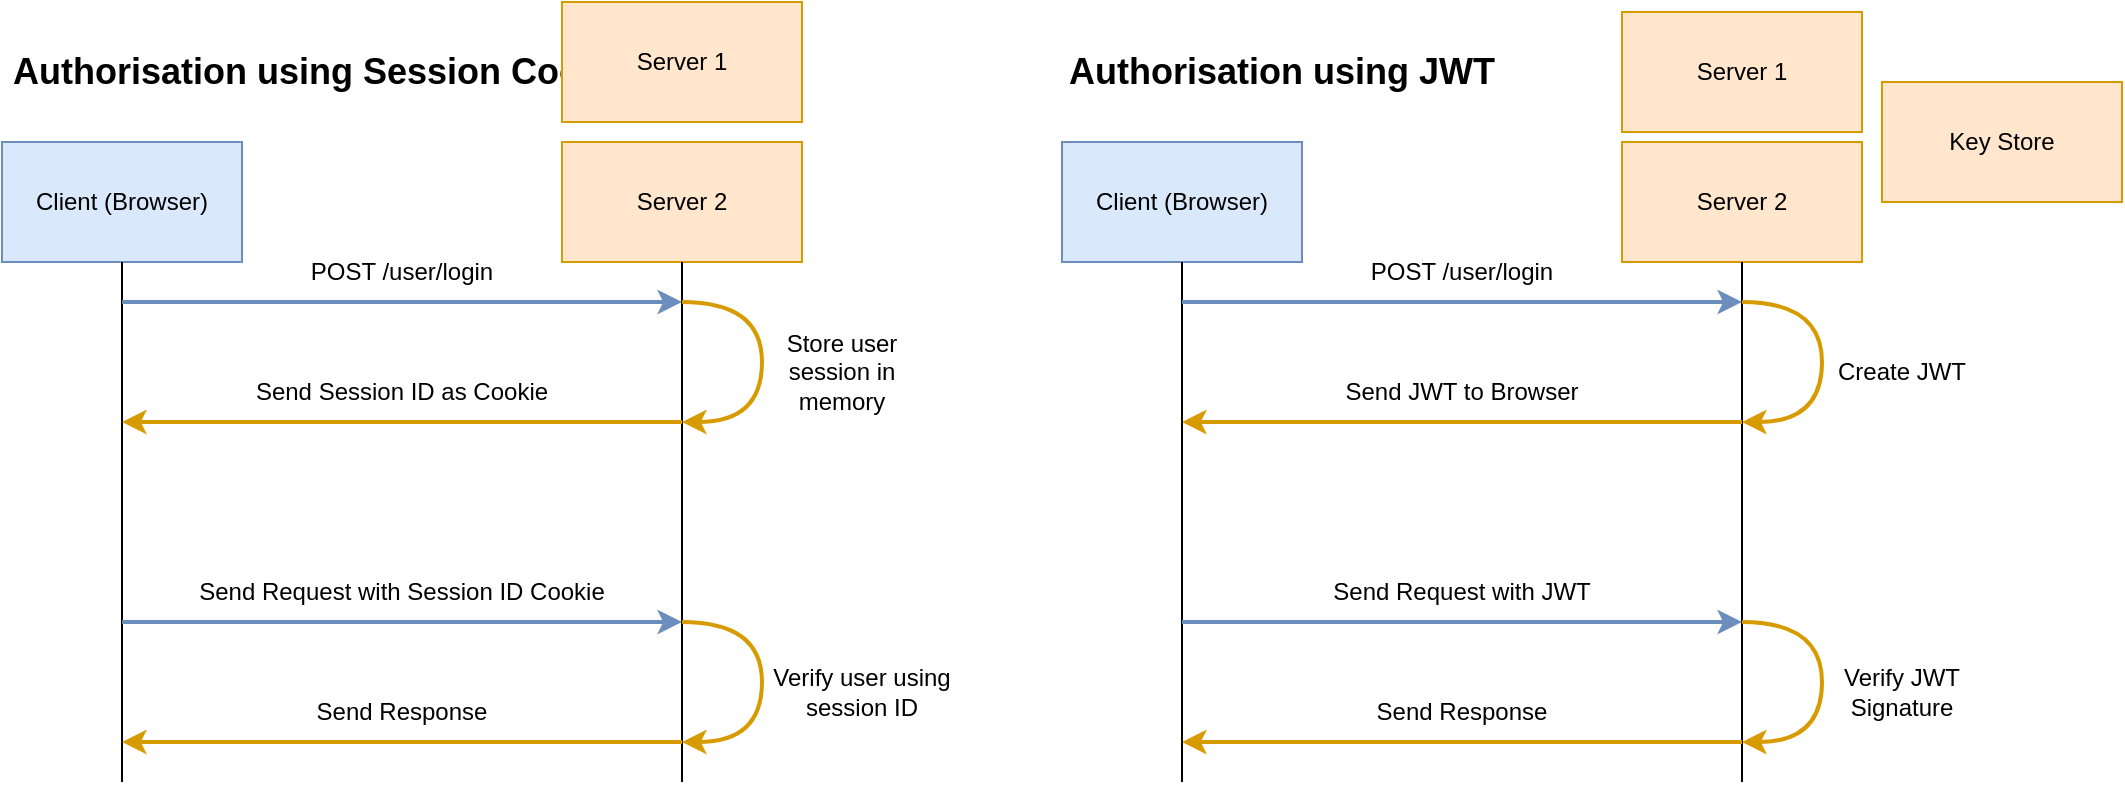 <mxfile version="16.5.3" type="github">
  <diagram id="XKyUJ3QxMUb8FwtjVgMd" name="Page-1">
    <mxGraphModel dx="1082" dy="695" grid="1" gridSize="10" guides="1" tooltips="1" connect="1" arrows="1" fold="1" page="1" pageScale="1" pageWidth="827" pageHeight="1169" math="0" shadow="0">
      <root>
        <mxCell id="0" />
        <mxCell id="1" parent="0" />
        <mxCell id="D5oGQ2Y8TzflO-PWu_69-1" value="Client (Browser)" style="rounded=0;whiteSpace=wrap;html=1;fillColor=#dae8fc;strokeColor=#6c8ebf;" parent="1" vertex="1">
          <mxGeometry x="180" y="120" width="120" height="60" as="geometry" />
        </mxCell>
        <mxCell id="D5oGQ2Y8TzflO-PWu_69-2" value="Server 2" style="rounded=0;whiteSpace=wrap;html=1;fillColor=#ffe6cc;strokeColor=#d79b00;" parent="1" vertex="1">
          <mxGeometry x="460" y="120" width="120" height="60" as="geometry" />
        </mxCell>
        <mxCell id="D5oGQ2Y8TzflO-PWu_69-3" value="" style="endArrow=none;html=1;rounded=0;entryX=0.5;entryY=1;entryDx=0;entryDy=0;" parent="1" target="D5oGQ2Y8TzflO-PWu_69-1" edge="1">
          <mxGeometry width="50" height="50" relative="1" as="geometry">
            <mxPoint x="240" y="440" as="sourcePoint" />
            <mxPoint x="510" y="370" as="targetPoint" />
          </mxGeometry>
        </mxCell>
        <mxCell id="D5oGQ2Y8TzflO-PWu_69-4" value="" style="endArrow=none;html=1;rounded=0;entryX=0.5;entryY=1;entryDx=0;entryDy=0;" parent="1" target="D5oGQ2Y8TzflO-PWu_69-2" edge="1">
          <mxGeometry width="50" height="50" relative="1" as="geometry">
            <mxPoint x="520" y="440" as="sourcePoint" />
            <mxPoint x="340" y="370" as="targetPoint" />
          </mxGeometry>
        </mxCell>
        <mxCell id="D5oGQ2Y8TzflO-PWu_69-5" value="" style="endArrow=classic;html=1;rounded=0;fillColor=#dae8fc;strokeColor=#6c8ebf;strokeWidth=2;" parent="1" edge="1">
          <mxGeometry width="50" height="50" relative="1" as="geometry">
            <mxPoint x="240" y="200" as="sourcePoint" />
            <mxPoint x="520" y="200" as="targetPoint" />
          </mxGeometry>
        </mxCell>
        <mxCell id="D5oGQ2Y8TzflO-PWu_69-6" value="" style="curved=1;endArrow=classic;html=1;rounded=0;strokeWidth=2;fillColor=#ffe6cc;strokeColor=#d79b00;" parent="1" edge="1">
          <mxGeometry width="50" height="50" relative="1" as="geometry">
            <mxPoint x="520" y="200" as="sourcePoint" />
            <mxPoint x="520" y="260" as="targetPoint" />
            <Array as="points">
              <mxPoint x="560" y="200" />
              <mxPoint x="560" y="260" />
            </Array>
          </mxGeometry>
        </mxCell>
        <mxCell id="D5oGQ2Y8TzflO-PWu_69-7" value="POST /user/login" style="text;html=1;strokeColor=none;fillColor=none;align=center;verticalAlign=middle;whiteSpace=wrap;rounded=0;" parent="1" vertex="1">
          <mxGeometry x="310" y="170" width="140" height="30" as="geometry" />
        </mxCell>
        <mxCell id="D5oGQ2Y8TzflO-PWu_69-8" value="" style="endArrow=classic;html=1;rounded=0;strokeWidth=2;fillColor=#ffe6cc;strokeColor=#d79b00;" parent="1" edge="1">
          <mxGeometry width="50" height="50" relative="1" as="geometry">
            <mxPoint x="520" y="260" as="sourcePoint" />
            <mxPoint x="240" y="260" as="targetPoint" />
          </mxGeometry>
        </mxCell>
        <mxCell id="D5oGQ2Y8TzflO-PWu_69-9" value="Send Session ID as Cookie" style="text;html=1;strokeColor=none;fillColor=none;align=center;verticalAlign=middle;whiteSpace=wrap;rounded=0;" parent="1" vertex="1">
          <mxGeometry x="305" y="230" width="150" height="30" as="geometry" />
        </mxCell>
        <mxCell id="D5oGQ2Y8TzflO-PWu_69-11" value="" style="endArrow=classic;html=1;rounded=0;strokeWidth=2;fillColor=#dae8fc;strokeColor=#6c8ebf;" parent="1" edge="1">
          <mxGeometry width="50" height="50" relative="1" as="geometry">
            <mxPoint x="240" y="360" as="sourcePoint" />
            <mxPoint x="520" y="360" as="targetPoint" />
          </mxGeometry>
        </mxCell>
        <mxCell id="D5oGQ2Y8TzflO-PWu_69-12" value="Send Request with Session ID Cookie" style="text;html=1;strokeColor=none;fillColor=none;align=center;verticalAlign=middle;whiteSpace=wrap;rounded=0;" parent="1" vertex="1">
          <mxGeometry x="275" y="330" width="210" height="30" as="geometry" />
        </mxCell>
        <mxCell id="D5oGQ2Y8TzflO-PWu_69-14" value="" style="endArrow=classic;html=1;rounded=0;strokeWidth=2;fillColor=#ffe6cc;strokeColor=#d79b00;" parent="1" edge="1">
          <mxGeometry width="50" height="50" relative="1" as="geometry">
            <mxPoint x="520" y="420" as="sourcePoint" />
            <mxPoint x="240" y="420" as="targetPoint" />
          </mxGeometry>
        </mxCell>
        <mxCell id="D5oGQ2Y8TzflO-PWu_69-15" value="" style="curved=1;endArrow=classic;html=1;rounded=0;strokeWidth=2;fillColor=#ffe6cc;strokeColor=#d79b00;" parent="1" edge="1">
          <mxGeometry width="50" height="50" relative="1" as="geometry">
            <mxPoint x="520" y="360" as="sourcePoint" />
            <mxPoint x="520" y="420" as="targetPoint" />
            <Array as="points">
              <mxPoint x="560" y="360" />
              <mxPoint x="560" y="420" />
            </Array>
          </mxGeometry>
        </mxCell>
        <mxCell id="D5oGQ2Y8TzflO-PWu_69-16" value="Store user session in memory" style="text;html=1;strokeColor=none;fillColor=none;align=center;verticalAlign=middle;whiteSpace=wrap;rounded=0;" parent="1" vertex="1">
          <mxGeometry x="550" y="210" width="100" height="50" as="geometry" />
        </mxCell>
        <mxCell id="D5oGQ2Y8TzflO-PWu_69-17" value="Verify user using session ID" style="text;html=1;strokeColor=none;fillColor=none;align=center;verticalAlign=middle;whiteSpace=wrap;rounded=0;" parent="1" vertex="1">
          <mxGeometry x="560" y="370" width="100" height="50" as="geometry" />
        </mxCell>
        <mxCell id="D5oGQ2Y8TzflO-PWu_69-18" value="Send Response" style="text;html=1;strokeColor=none;fillColor=none;align=center;verticalAlign=middle;whiteSpace=wrap;rounded=0;" parent="1" vertex="1">
          <mxGeometry x="330" y="390" width="100" height="30" as="geometry" />
        </mxCell>
        <mxCell id="o8beGaKQ4zptSg7oc7rf-1" value="Client (Browser)" style="rounded=0;whiteSpace=wrap;html=1;fillColor=#dae8fc;strokeColor=#6c8ebf;" vertex="1" parent="1">
          <mxGeometry x="710" y="120" width="120" height="60" as="geometry" />
        </mxCell>
        <mxCell id="o8beGaKQ4zptSg7oc7rf-2" value="Server 2" style="rounded=0;whiteSpace=wrap;html=1;fillColor=#ffe6cc;strokeColor=#d79b00;" vertex="1" parent="1">
          <mxGeometry x="990" y="120" width="120" height="60" as="geometry" />
        </mxCell>
        <mxCell id="o8beGaKQ4zptSg7oc7rf-3" value="" style="endArrow=none;html=1;rounded=0;entryX=0.5;entryY=1;entryDx=0;entryDy=0;" edge="1" parent="1" target="o8beGaKQ4zptSg7oc7rf-1">
          <mxGeometry width="50" height="50" relative="1" as="geometry">
            <mxPoint x="770" y="440" as="sourcePoint" />
            <mxPoint x="1040" y="370" as="targetPoint" />
          </mxGeometry>
        </mxCell>
        <mxCell id="o8beGaKQ4zptSg7oc7rf-4" value="" style="endArrow=none;html=1;rounded=0;entryX=0.5;entryY=1;entryDx=0;entryDy=0;" edge="1" parent="1" target="o8beGaKQ4zptSg7oc7rf-2">
          <mxGeometry width="50" height="50" relative="1" as="geometry">
            <mxPoint x="1050" y="440" as="sourcePoint" />
            <mxPoint x="870" y="370" as="targetPoint" />
          </mxGeometry>
        </mxCell>
        <mxCell id="o8beGaKQ4zptSg7oc7rf-5" value="" style="endArrow=classic;html=1;rounded=0;fillColor=#dae8fc;strokeColor=#6c8ebf;strokeWidth=2;" edge="1" parent="1">
          <mxGeometry width="50" height="50" relative="1" as="geometry">
            <mxPoint x="770" y="200" as="sourcePoint" />
            <mxPoint x="1050" y="200" as="targetPoint" />
          </mxGeometry>
        </mxCell>
        <mxCell id="o8beGaKQ4zptSg7oc7rf-6" value="" style="curved=1;endArrow=classic;html=1;rounded=0;strokeWidth=2;fillColor=#ffe6cc;strokeColor=#d79b00;" edge="1" parent="1">
          <mxGeometry width="50" height="50" relative="1" as="geometry">
            <mxPoint x="1050" y="200" as="sourcePoint" />
            <mxPoint x="1050" y="260" as="targetPoint" />
            <Array as="points">
              <mxPoint x="1090" y="200" />
              <mxPoint x="1090" y="260" />
            </Array>
          </mxGeometry>
        </mxCell>
        <mxCell id="o8beGaKQ4zptSg7oc7rf-7" value="POST /user/login" style="text;html=1;strokeColor=none;fillColor=none;align=center;verticalAlign=middle;whiteSpace=wrap;rounded=0;" vertex="1" parent="1">
          <mxGeometry x="840" y="170" width="140" height="30" as="geometry" />
        </mxCell>
        <mxCell id="o8beGaKQ4zptSg7oc7rf-8" value="" style="endArrow=classic;html=1;rounded=0;strokeWidth=2;fillColor=#ffe6cc;strokeColor=#d79b00;" edge="1" parent="1">
          <mxGeometry width="50" height="50" relative="1" as="geometry">
            <mxPoint x="1050" y="260" as="sourcePoint" />
            <mxPoint x="770" y="260" as="targetPoint" />
          </mxGeometry>
        </mxCell>
        <mxCell id="o8beGaKQ4zptSg7oc7rf-9" value="Send JWT to Browser" style="text;html=1;strokeColor=none;fillColor=none;align=center;verticalAlign=middle;whiteSpace=wrap;rounded=0;" vertex="1" parent="1">
          <mxGeometry x="835" y="230" width="150" height="30" as="geometry" />
        </mxCell>
        <mxCell id="o8beGaKQ4zptSg7oc7rf-10" value="" style="endArrow=classic;html=1;rounded=0;strokeWidth=2;fillColor=#dae8fc;strokeColor=#6c8ebf;" edge="1" parent="1">
          <mxGeometry width="50" height="50" relative="1" as="geometry">
            <mxPoint x="770" y="360" as="sourcePoint" />
            <mxPoint x="1050" y="360" as="targetPoint" />
          </mxGeometry>
        </mxCell>
        <mxCell id="o8beGaKQ4zptSg7oc7rf-11" value="Send Request with JWT" style="text;html=1;strokeColor=none;fillColor=none;align=center;verticalAlign=middle;whiteSpace=wrap;rounded=0;" vertex="1" parent="1">
          <mxGeometry x="805" y="330" width="210" height="30" as="geometry" />
        </mxCell>
        <mxCell id="o8beGaKQ4zptSg7oc7rf-12" value="" style="endArrow=classic;html=1;rounded=0;strokeWidth=2;fillColor=#ffe6cc;strokeColor=#d79b00;" edge="1" parent="1">
          <mxGeometry width="50" height="50" relative="1" as="geometry">
            <mxPoint x="1050" y="420" as="sourcePoint" />
            <mxPoint x="770" y="420" as="targetPoint" />
          </mxGeometry>
        </mxCell>
        <mxCell id="o8beGaKQ4zptSg7oc7rf-13" value="" style="curved=1;endArrow=classic;html=1;rounded=0;strokeWidth=2;fillColor=#ffe6cc;strokeColor=#d79b00;" edge="1" parent="1">
          <mxGeometry width="50" height="50" relative="1" as="geometry">
            <mxPoint x="1050" y="360" as="sourcePoint" />
            <mxPoint x="1050" y="420" as="targetPoint" />
            <Array as="points">
              <mxPoint x="1090" y="360" />
              <mxPoint x="1090" y="420" />
            </Array>
          </mxGeometry>
        </mxCell>
        <mxCell id="o8beGaKQ4zptSg7oc7rf-14" value="Create JWT" style="text;html=1;strokeColor=none;fillColor=none;align=center;verticalAlign=middle;whiteSpace=wrap;rounded=0;" vertex="1" parent="1">
          <mxGeometry x="1080" y="210" width="100" height="50" as="geometry" />
        </mxCell>
        <mxCell id="o8beGaKQ4zptSg7oc7rf-15" value="Verify JWT Signature" style="text;html=1;strokeColor=none;fillColor=none;align=center;verticalAlign=middle;whiteSpace=wrap;rounded=0;" vertex="1" parent="1">
          <mxGeometry x="1080" y="370" width="100" height="50" as="geometry" />
        </mxCell>
        <mxCell id="o8beGaKQ4zptSg7oc7rf-16" value="Send Response" style="text;html=1;strokeColor=none;fillColor=none;align=center;verticalAlign=middle;whiteSpace=wrap;rounded=0;" vertex="1" parent="1">
          <mxGeometry x="860" y="390" width="100" height="30" as="geometry" />
        </mxCell>
        <mxCell id="o8beGaKQ4zptSg7oc7rf-17" value="&lt;b&gt;&lt;font style=&quot;font-size: 18px&quot;&gt;Authorisation using Session Cookie&lt;/font&gt;&lt;/b&gt;" style="text;html=1;strokeColor=none;fillColor=none;align=center;verticalAlign=middle;whiteSpace=wrap;rounded=0;" vertex="1" parent="1">
          <mxGeometry x="180" y="70" width="320" height="30" as="geometry" />
        </mxCell>
        <mxCell id="o8beGaKQ4zptSg7oc7rf-18" value="&lt;b&gt;&lt;font style=&quot;font-size: 18px&quot;&gt;Authorisation using JWT&lt;/font&gt;&lt;/b&gt;" style="text;html=1;strokeColor=none;fillColor=none;align=center;verticalAlign=middle;whiteSpace=wrap;rounded=0;" vertex="1" parent="1">
          <mxGeometry x="710" y="70" width="220" height="30" as="geometry" />
        </mxCell>
        <mxCell id="o8beGaKQ4zptSg7oc7rf-20" value="Server 1" style="rounded=0;whiteSpace=wrap;html=1;fillColor=#ffe6cc;strokeColor=#d79b00;" vertex="1" parent="1">
          <mxGeometry x="990" y="55" width="120" height="60" as="geometry" />
        </mxCell>
        <mxCell id="o8beGaKQ4zptSg7oc7rf-21" value="Server 1" style="rounded=0;whiteSpace=wrap;html=1;fillColor=#ffe6cc;strokeColor=#d79b00;" vertex="1" parent="1">
          <mxGeometry x="460" y="50" width="120" height="60" as="geometry" />
        </mxCell>
        <mxCell id="o8beGaKQ4zptSg7oc7rf-22" value="Key Store" style="rounded=0;whiteSpace=wrap;html=1;fillColor=#ffe6cc;strokeColor=#d79b00;" vertex="1" parent="1">
          <mxGeometry x="1120" y="90" width="120" height="60" as="geometry" />
        </mxCell>
      </root>
    </mxGraphModel>
  </diagram>
</mxfile>

